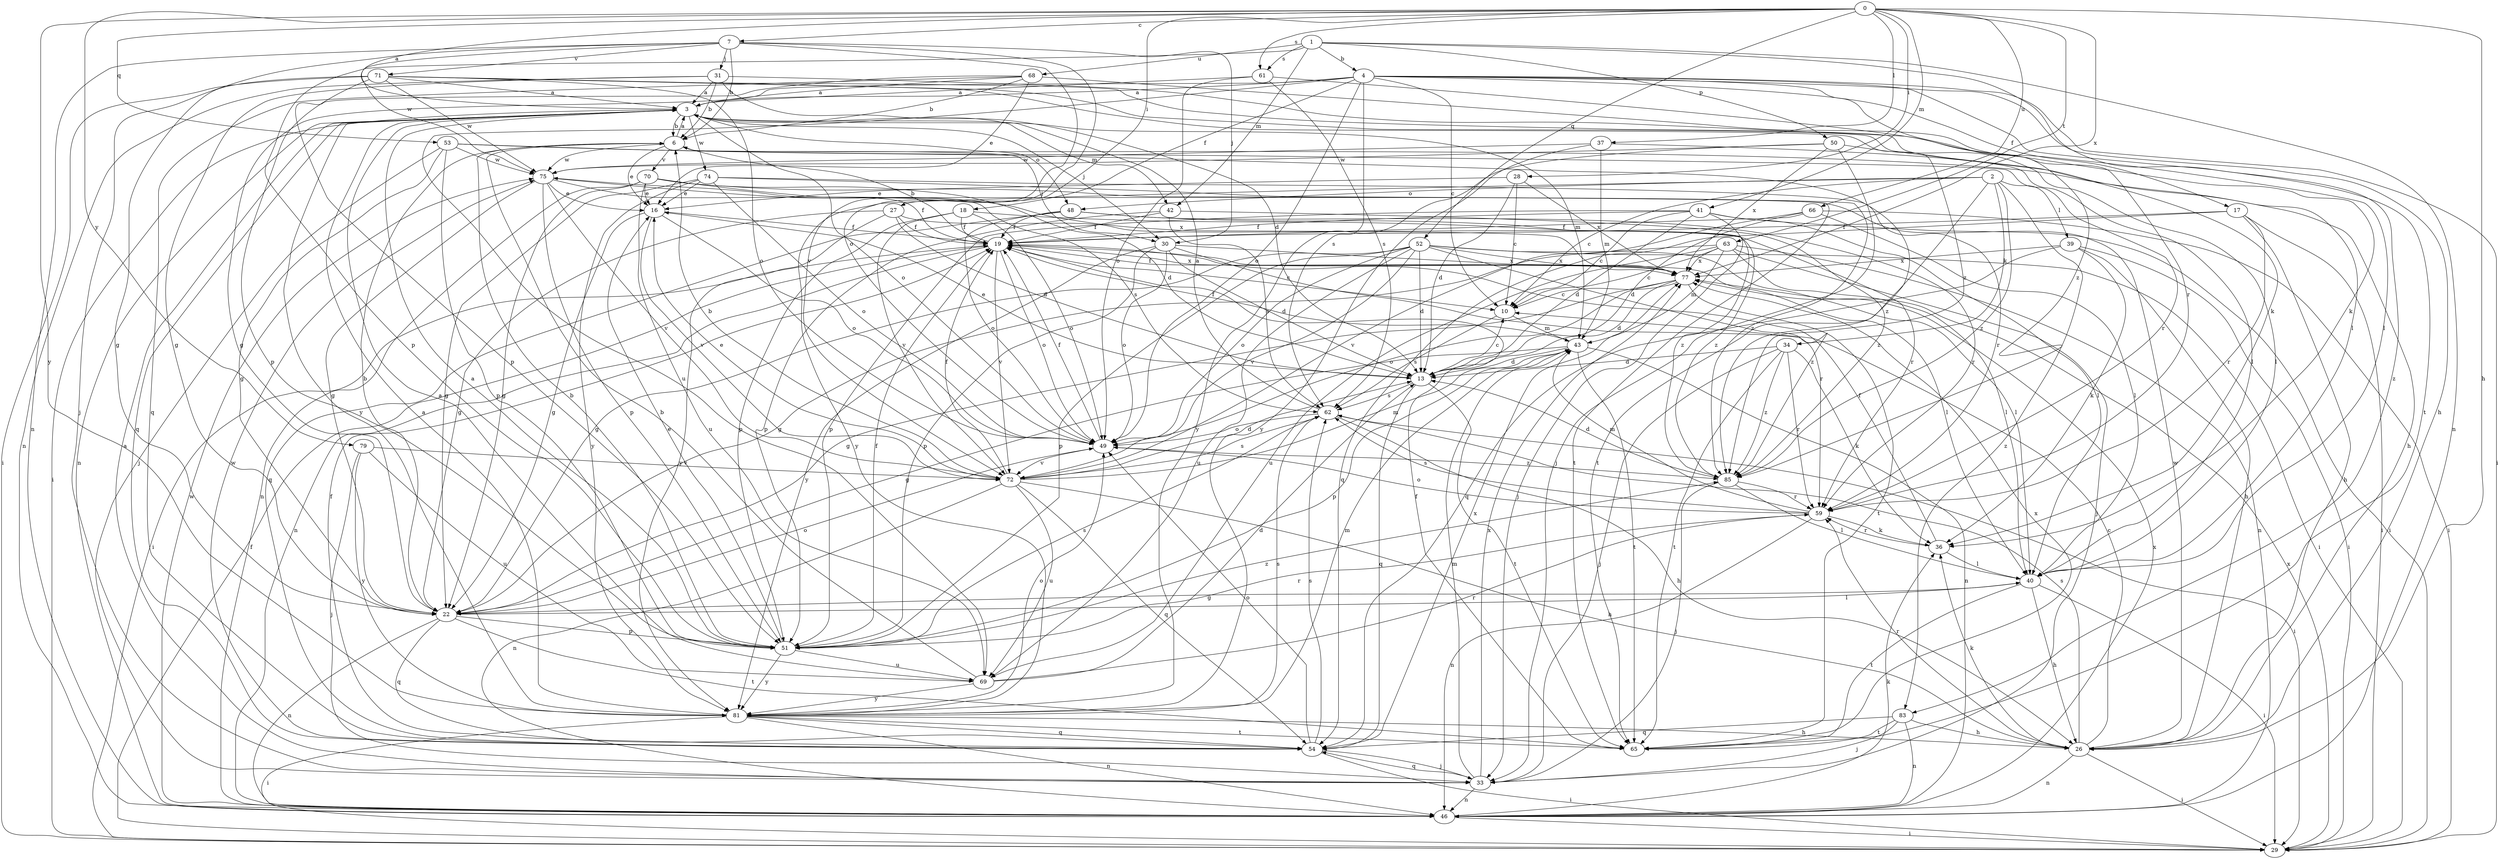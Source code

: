 strict digraph  {
0;
1;
2;
3;
4;
6;
7;
10;
13;
16;
17;
18;
19;
22;
26;
27;
28;
29;
30;
31;
33;
34;
36;
37;
39;
40;
41;
42;
43;
46;
48;
49;
50;
51;
52;
53;
54;
59;
61;
62;
63;
65;
66;
68;
69;
70;
71;
72;
74;
75;
77;
79;
81;
83;
85;
0 -> 3  [label=a];
0 -> 7  [label=c];
0 -> 26  [label=h];
0 -> 27  [label=i];
0 -> 28  [label=i];
0 -> 37  [label=l];
0 -> 41  [label=m];
0 -> 52  [label=q];
0 -> 53  [label=q];
0 -> 61  [label=s];
0 -> 63  [label=t];
0 -> 66  [label=u];
0 -> 77  [label=x];
0 -> 79  [label=y];
0 -> 81  [label=y];
1 -> 4  [label=b];
1 -> 42  [label=m];
1 -> 46  [label=n];
1 -> 50  [label=p];
1 -> 51  [label=p];
1 -> 61  [label=s];
1 -> 68  [label=u];
1 -> 83  [label=z];
2 -> 10  [label=c];
2 -> 34  [label=k];
2 -> 39  [label=l];
2 -> 48  [label=o];
2 -> 65  [label=t];
2 -> 81  [label=y];
2 -> 83  [label=z];
2 -> 85  [label=z];
3 -> 6  [label=b];
3 -> 29  [label=i];
3 -> 30  [label=j];
3 -> 42  [label=m];
3 -> 43  [label=m];
3 -> 46  [label=n];
3 -> 48  [label=o];
3 -> 49  [label=o];
3 -> 54  [label=q];
3 -> 74  [label=w];
3 -> 81  [label=y];
4 -> 3  [label=a];
4 -> 10  [label=c];
4 -> 17  [label=f];
4 -> 18  [label=f];
4 -> 22  [label=g];
4 -> 26  [label=h];
4 -> 29  [label=i];
4 -> 49  [label=o];
4 -> 62  [label=s];
4 -> 65  [label=t];
4 -> 69  [label=u];
4 -> 85  [label=z];
6 -> 3  [label=a];
6 -> 16  [label=e];
6 -> 30  [label=j];
6 -> 70  [label=v];
6 -> 75  [label=w];
7 -> 6  [label=b];
7 -> 30  [label=j];
7 -> 31  [label=j];
7 -> 33  [label=j];
7 -> 46  [label=n];
7 -> 49  [label=o];
7 -> 71  [label=v];
7 -> 72  [label=v];
7 -> 75  [label=w];
10 -> 43  [label=m];
10 -> 62  [label=s];
13 -> 10  [label=c];
13 -> 16  [label=e];
13 -> 54  [label=q];
13 -> 62  [label=s];
13 -> 65  [label=t];
16 -> 19  [label=f];
16 -> 22  [label=g];
16 -> 49  [label=o];
16 -> 72  [label=v];
17 -> 19  [label=f];
17 -> 26  [label=h];
17 -> 29  [label=i];
17 -> 54  [label=q];
17 -> 59  [label=r];
18 -> 19  [label=f];
18 -> 49  [label=o];
18 -> 51  [label=p];
18 -> 72  [label=v];
18 -> 85  [label=z];
19 -> 6  [label=b];
19 -> 10  [label=c];
19 -> 29  [label=i];
19 -> 40  [label=l];
19 -> 46  [label=n];
19 -> 49  [label=o];
19 -> 72  [label=v];
19 -> 77  [label=x];
22 -> 6  [label=b];
22 -> 40  [label=l];
22 -> 46  [label=n];
22 -> 49  [label=o];
22 -> 51  [label=p];
22 -> 54  [label=q];
22 -> 65  [label=t];
26 -> 10  [label=c];
26 -> 29  [label=i];
26 -> 36  [label=k];
26 -> 46  [label=n];
26 -> 59  [label=r];
26 -> 62  [label=s];
26 -> 75  [label=w];
27 -> 13  [label=d];
27 -> 19  [label=f];
27 -> 22  [label=g];
27 -> 59  [label=r];
27 -> 81  [label=y];
28 -> 10  [label=c];
28 -> 13  [label=d];
28 -> 16  [label=e];
28 -> 77  [label=x];
29 -> 19  [label=f];
29 -> 77  [label=x];
30 -> 13  [label=d];
30 -> 49  [label=o];
30 -> 51  [label=p];
30 -> 59  [label=r];
30 -> 77  [label=x];
30 -> 81  [label=y];
31 -> 3  [label=a];
31 -> 6  [label=b];
31 -> 13  [label=d];
31 -> 22  [label=g];
31 -> 36  [label=k];
31 -> 46  [label=n];
33 -> 3  [label=a];
33 -> 43  [label=m];
33 -> 46  [label=n];
33 -> 54  [label=q];
33 -> 77  [label=x];
34 -> 13  [label=d];
34 -> 33  [label=j];
34 -> 36  [label=k];
34 -> 59  [label=r];
34 -> 65  [label=t];
34 -> 85  [label=z];
36 -> 19  [label=f];
36 -> 40  [label=l];
36 -> 59  [label=r];
37 -> 40  [label=l];
37 -> 43  [label=m];
37 -> 75  [label=w];
37 -> 81  [label=y];
39 -> 26  [label=h];
39 -> 29  [label=i];
39 -> 36  [label=k];
39 -> 54  [label=q];
39 -> 77  [label=x];
40 -> 22  [label=g];
40 -> 26  [label=h];
40 -> 29  [label=i];
40 -> 65  [label=t];
41 -> 10  [label=c];
41 -> 13  [label=d];
41 -> 19  [label=f];
41 -> 29  [label=i];
41 -> 33  [label=j];
41 -> 40  [label=l];
41 -> 51  [label=p];
42 -> 19  [label=f];
42 -> 51  [label=p];
42 -> 62  [label=s];
42 -> 85  [label=z];
43 -> 13  [label=d];
43 -> 19  [label=f];
43 -> 22  [label=g];
43 -> 46  [label=n];
43 -> 51  [label=p];
43 -> 65  [label=t];
46 -> 29  [label=i];
46 -> 36  [label=k];
46 -> 75  [label=w];
46 -> 77  [label=x];
48 -> 19  [label=f];
48 -> 49  [label=o];
48 -> 54  [label=q];
48 -> 59  [label=r];
48 -> 85  [label=z];
49 -> 19  [label=f];
49 -> 72  [label=v];
49 -> 85  [label=z];
50 -> 33  [label=j];
50 -> 40  [label=l];
50 -> 75  [label=w];
50 -> 77  [label=x];
50 -> 81  [label=y];
51 -> 3  [label=a];
51 -> 6  [label=b];
51 -> 16  [label=e];
51 -> 19  [label=f];
51 -> 59  [label=r];
51 -> 62  [label=s];
51 -> 69  [label=u];
51 -> 81  [label=y];
51 -> 85  [label=z];
52 -> 13  [label=d];
52 -> 22  [label=g];
52 -> 29  [label=i];
52 -> 40  [label=l];
52 -> 49  [label=o];
52 -> 51  [label=p];
52 -> 69  [label=u];
52 -> 72  [label=v];
52 -> 77  [label=x];
52 -> 85  [label=z];
53 -> 22  [label=g];
53 -> 26  [label=h];
53 -> 33  [label=j];
53 -> 51  [label=p];
53 -> 59  [label=r];
53 -> 75  [label=w];
53 -> 85  [label=z];
54 -> 19  [label=f];
54 -> 29  [label=i];
54 -> 33  [label=j];
54 -> 49  [label=o];
54 -> 62  [label=s];
54 -> 75  [label=w];
54 -> 77  [label=x];
59 -> 36  [label=k];
59 -> 43  [label=m];
59 -> 46  [label=n];
59 -> 49  [label=o];
59 -> 62  [label=s];
61 -> 3  [label=a];
61 -> 49  [label=o];
61 -> 59  [label=r];
61 -> 62  [label=s];
62 -> 3  [label=a];
62 -> 26  [label=h];
62 -> 29  [label=i];
62 -> 49  [label=o];
63 -> 10  [label=c];
63 -> 22  [label=g];
63 -> 33  [label=j];
63 -> 40  [label=l];
63 -> 43  [label=m];
63 -> 46  [label=n];
63 -> 69  [label=u];
63 -> 77  [label=x];
65 -> 19  [label=f];
65 -> 77  [label=x];
66 -> 13  [label=d];
66 -> 19  [label=f];
66 -> 29  [label=i];
66 -> 40  [label=l];
66 -> 72  [label=v];
68 -> 3  [label=a];
68 -> 6  [label=b];
68 -> 16  [label=e];
68 -> 40  [label=l];
68 -> 51  [label=p];
68 -> 54  [label=q];
69 -> 3  [label=a];
69 -> 6  [label=b];
69 -> 13  [label=d];
69 -> 59  [label=r];
69 -> 81  [label=y];
70 -> 13  [label=d];
70 -> 16  [label=e];
70 -> 19  [label=f];
70 -> 22  [label=g];
70 -> 46  [label=n];
70 -> 65  [label=t];
70 -> 69  [label=u];
71 -> 3  [label=a];
71 -> 22  [label=g];
71 -> 29  [label=i];
71 -> 36  [label=k];
71 -> 40  [label=l];
71 -> 49  [label=o];
71 -> 51  [label=p];
71 -> 75  [label=w];
71 -> 85  [label=z];
72 -> 6  [label=b];
72 -> 13  [label=d];
72 -> 16  [label=e];
72 -> 19  [label=f];
72 -> 26  [label=h];
72 -> 43  [label=m];
72 -> 46  [label=n];
72 -> 54  [label=q];
72 -> 62  [label=s];
72 -> 69  [label=u];
74 -> 16  [label=e];
74 -> 22  [label=g];
74 -> 49  [label=o];
74 -> 59  [label=r];
74 -> 81  [label=y];
74 -> 85  [label=z];
75 -> 16  [label=e];
75 -> 22  [label=g];
75 -> 51  [label=p];
75 -> 62  [label=s];
75 -> 72  [label=v];
75 -> 77  [label=x];
77 -> 10  [label=c];
77 -> 13  [label=d];
77 -> 19  [label=f];
77 -> 22  [label=g];
77 -> 49  [label=o];
77 -> 65  [label=t];
79 -> 33  [label=j];
79 -> 69  [label=u];
79 -> 72  [label=v];
79 -> 81  [label=y];
81 -> 3  [label=a];
81 -> 26  [label=h];
81 -> 29  [label=i];
81 -> 43  [label=m];
81 -> 46  [label=n];
81 -> 49  [label=o];
81 -> 54  [label=q];
81 -> 62  [label=s];
81 -> 65  [label=t];
83 -> 26  [label=h];
83 -> 33  [label=j];
83 -> 46  [label=n];
83 -> 54  [label=q];
83 -> 65  [label=t];
85 -> 13  [label=d];
85 -> 33  [label=j];
85 -> 40  [label=l];
85 -> 59  [label=r];
}
